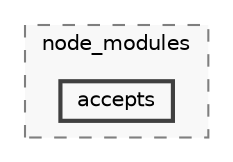 digraph "backend/node_modules/accepts"
{
 // LATEX_PDF_SIZE
  bgcolor="transparent";
  edge [fontname=Helvetica,fontsize=10,labelfontname=Helvetica,labelfontsize=10];
  node [fontname=Helvetica,fontsize=10,shape=box,height=0.2,width=0.4];
  compound=true
  subgraph clusterdir_86dbea9de526ba50b112ba867d8b4b1f {
    graph [ bgcolor="#f8f8f8", pencolor="grey50", label="node_modules", fontname=Helvetica,fontsize=10 style="filled,dashed", URL="dir_86dbea9de526ba50b112ba867d8b4b1f.html",tooltip=""]
  dir_fa3299b87a3446fedc6057a954f28dc3 [label="accepts", fillcolor="#f8f8f8", color="grey25", style="filled,bold", URL="dir_fa3299b87a3446fedc6057a954f28dc3.html",tooltip=""];
  }
}
